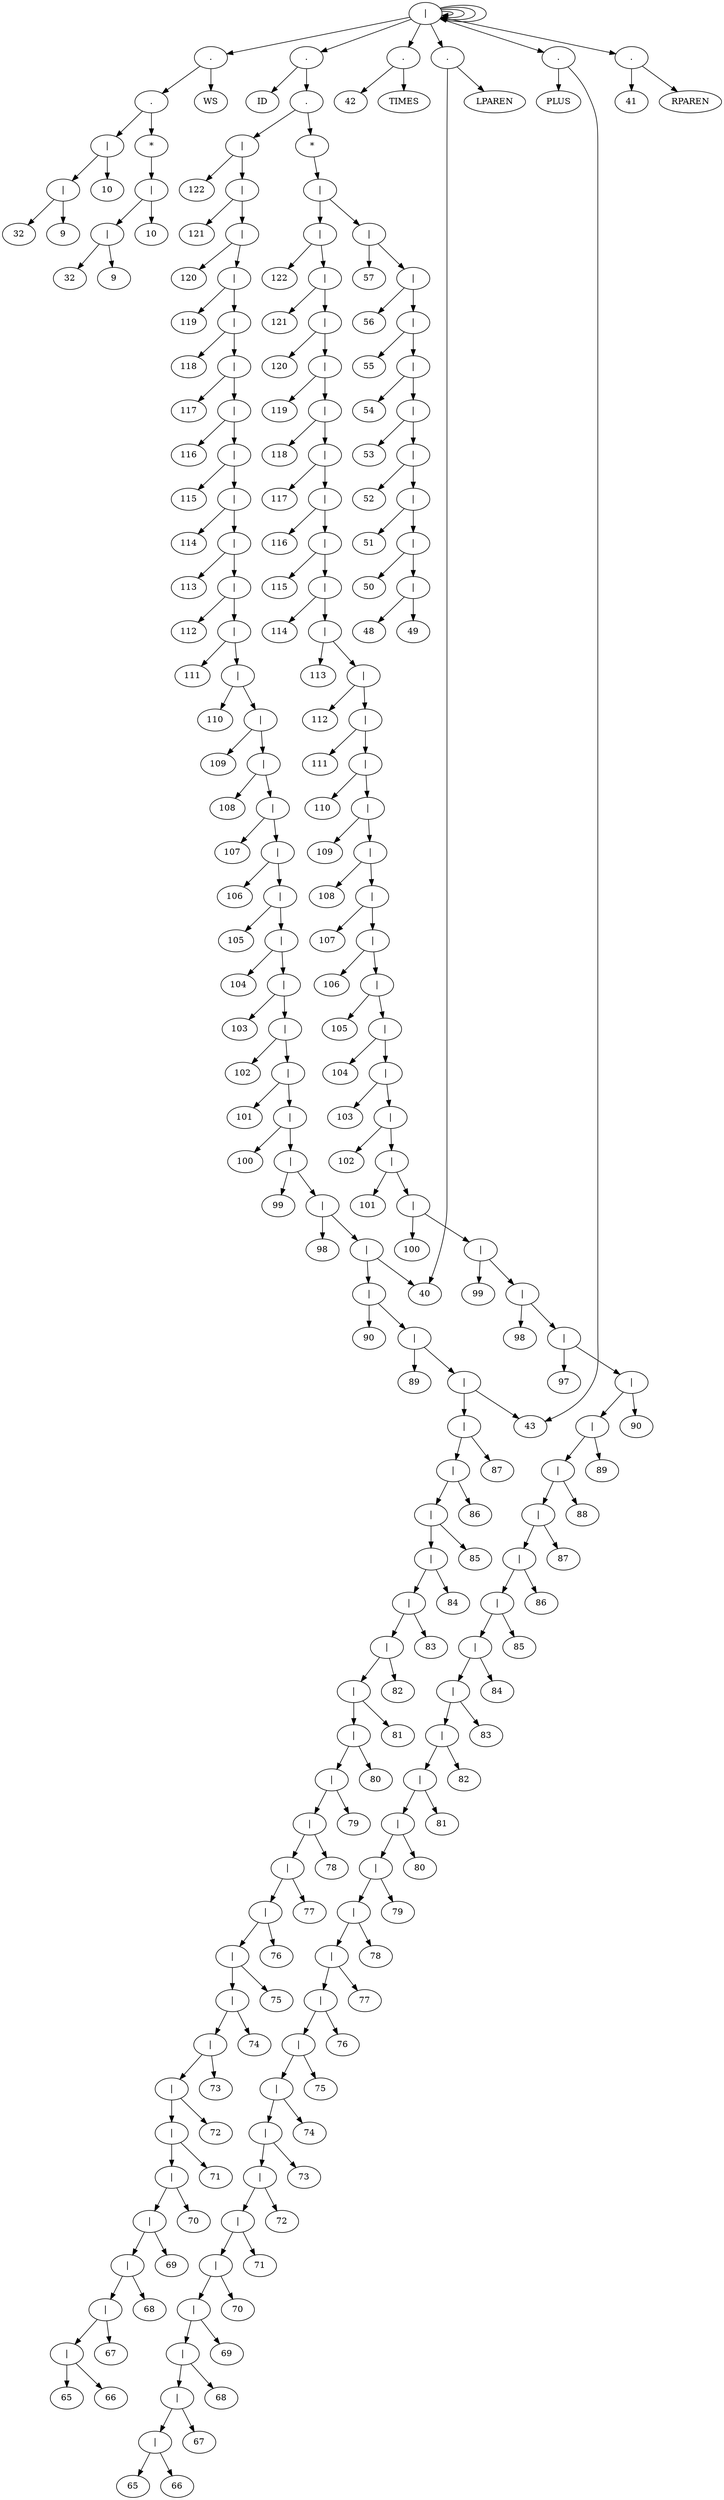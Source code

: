 digraph AST {
	Nc->N1;
	Nc->N2;
	Ne->Nc;
	Ne->N4;
	Nl->Ne;
	Nh->N6;
	Nh->N7;
	Nj->Nh;
	Nj->N9;
	Nk->Nj;
	Nl->Nk;
	NT12->Nl;
	NT12->NTK12;
	NO69->NT12;
	No->N13;
	No->N14;
	Nq->No;
	Nq->N16;
	Ns->Nq;
	Ns->N18;
	Nu->Ns;
	Nu->N20;
	Nw->Nu;
	Nw->N22;
	Ny->Nw;
	Ny->N24;
	Naa->Ny;
	Naa->N26;
	Nac->Naa;
	Nac->N28;
	Nae->Nac;
	Nae->N30;
	Nag->Nae;
	Nag->N32;
	Nai->Nag;
	Nai->N34;
	Nak->Nai;
	Nak->N36;
	Nam->Nak;
	Nam->N38;
	Nao->Nam;
	Nao->N40;
	Naq->Nao;
	Naq->N42;
	Nas->Naq;
	Nas->N44;
	Nau->Nas;
	Nau->N46;
	Naw->Nau;
	Naw->N48;
	Nay->Naw;
	Nay->N50;
	Nba->Nay;
	Nba->N52;
	Nbc->Nba;
	Nbc->N54;
	Nbe->Nbc;
	Nbe->N56;
	Nbg->Nbe;
	Nbg->N58;
	Nbi->Nbg;
	Nbi->N60;
	Nbk->Nbi;
	Nbk->N62;
	Nbm->Nbk;
	Nbm->N64;
	Nbo->Nbm;
	Nbo->N66;
	Nbq->Nbo;
	Nbq->N68;
	Nbs->Nbq;
	Nbs->N70;
	Nbu->Nbs;
	Nbu->N72;
	Nbw->Nbu;
	Nbw->N74;
	Nby->Nbw;
	Nby->N76;
	Nca->Nby;
	Nca->N78;
	Ncc->Nca;
	Ncc->N80;
	Nce->Ncc;
	Nce->N82;
	Ncg->Nce;
	Ncg->N84;
	Nci->Ncg;
	Nci->N86;
	Nck->Nci;
	Nck->N88;
	Ncm->Nck;
	Ncm->N90;
	Nco->Ncm;
	Nco->N92;
	Ncq->Nco;
	Ncq->N94;
	Ncs->Ncq;
	Ncs->N96;
	Ncu->Ncs;
	Ncu->N98;
	Ncw->Ncu;
	Ncw->N100;
	Ncy->Ncw;
	Ncy->N102;
	Nda->Ncy;
	Nda->N104;
	Ndc->Nda;
	Ndc->N106;
	Nde->Ndc;
	Nde->N108;
	Ndg->Nde;
	Ndg->N110;
	Ndi->Ndg;
	Ndi->N112;
	Ndk->Ndi;
	Ndk->N114;
	Nif->Ndk;
	Ndn->N116;
	Ndn->N117;
	Ndp->Ndn;
	Ndp->N119;
	Ndr->Ndp;
	Ndr->N121;
	Ndt->Ndr;
	Ndt->N123;
	Ndv->Ndt;
	Ndv->N125;
	Ndx->Ndv;
	Ndx->N127;
	Ndz->Ndx;
	Ndz->N129;
	Neb->Ndz;
	Neb->N131;
	Ned->Neb;
	Ned->N133;
	Nef->Ned;
	Nef->N135;
	Neh->Nef;
	Neh->N137;
	Nej->Neh;
	Nej->N139;
	Nel->Nej;
	Nel->N141;
	Nen->Nel;
	Nen->N143;
	Nep->Nen;
	Nep->N145;
	Ner->Nep;
	Ner->N147;
	Net->Ner;
	Net->N149;
	Nev->Net;
	Nev->N151;
	Nex->Nev;
	Nex->N153;
	Nez->Nex;
	Nez->N155;
	Nfb->Nez;
	Nfb->N157;
	Nfd->Nfb;
	Nfd->N159;
	Nff->Nfd;
	Nff->N161;
	Nfh->Nff;
	Nfh->N163;
	Nfj->Nfh;
	Nfj->N165;
	Nfl->Nfj;
	Nfl->N167;
	Nfn->Nfl;
	Nfn->N169;
	Nfp->Nfn;
	Nfp->N171;
	Nfr->Nfp;
	Nfr->N173;
	Nft->Nfr;
	Nft->N175;
	Nfv->Nft;
	Nfv->N177;
	Nfx->Nfv;
	Nfx->N179;
	Nfz->Nfx;
	Nfz->N181;
	Ngb->Nfz;
	Ngb->N183;
	Ngd->Ngb;
	Ngd->N185;
	Ngf->Ngd;
	Ngf->N187;
	Ngh->Ngf;
	Ngh->N189;
	Ngj->Ngh;
	Ngj->N191;
	Ngl->Ngj;
	Ngl->N193;
	Ngn->Ngl;
	Ngn->N195;
	Ngp->Ngn;
	Ngp->N197;
	Ngr->Ngp;
	Ngr->N199;
	Ngt->Ngr;
	Ngt->N201;
	Ngv->Ngt;
	Ngv->N203;
	Ngx->Ngv;
	Ngx->N205;
	Ngz->Ngx;
	Ngz->N207;
	Nhb->Ngz;
	Nhb->N209;
	Nhd->Nhb;
	Nhd->N211;
	Nhf->Nhd;
	Nhf->N213;
	Nhh->Nhf;
	Nhh->N215;
	Nhj->Nhh;
	Nhj->N217;
	Nid->Nhj;
	Nhm->N219;
	Nhm->N220;
	Nho->Nhm;
	Nho->N222;
	Nhq->Nho;
	Nhq->N224;
	Nhs->Nhq;
	Nhs->N226;
	Nhu->Nhs;
	Nhu->N228;
	Nhw->Nhu;
	Nhw->N230;
	Nhy->Nhw;
	Nhy->N232;
	Nia->Nhy;
	Nia->N234;
	Nic->Nia;
	Nic->N236;
	Nid->Nic;
	Nie->Nid;
	Nif->Nie;
	NT240->Nif;
	NT240->NTK240;
	NO69->NT240;
	NO69->NO69;
	NT58->N58;
	NT58->NTK58;
	NO69->NT58;
	NO69->NO69;
	NT61->N61;
	NT61->NTK61;
	NO69->NT61;
	NO69->NO69;
	NT64->N64;
	NT64->NTK64;
	NO69->NT64;
	NO69->NO69;
	NT67->N67;
	NT67->NTK67;
	NO69->NT67;
	N1 [ label="32" ];
	N100 [ label="115" ];
	N102 [ label="116" ];
	N104 [ label="117" ];
	N106 [ label="118" ];
	N108 [ label="119" ];
	N110 [ label="120" ];
	N112 [ label="121" ];
	N114 [ label="122" ];
	N116 [ label="65" ];
	N117 [ label="66" ];
	N119 [ label="67" ];
	N121 [ label="68" ];
	N123 [ label="69" ];
	N125 [ label="70" ];
	N127 [ label="71" ];
	N129 [ label="72" ];
	N13 [ label="65" ];
	N131 [ label="73" ];
	N133 [ label="74" ];
	N135 [ label="75" ];
	N137 [ label="76" ];
	N139 [ label="77" ];
	N14 [ label="66" ];
	N141 [ label="78" ];
	N143 [ label="79" ];
	N145 [ label="80" ];
	N147 [ label="81" ];
	N149 [ label="82" ];
	N151 [ label="83" ];
	N153 [ label="84" ];
	N155 [ label="85" ];
	N157 [ label="86" ];
	N159 [ label="87" ];
	N16 [ label="67" ];
	N161 [ label="88" ];
	N163 [ label="89" ];
	N165 [ label="90" ];
	N167 [ label="97" ];
	N169 [ label="98" ];
	N171 [ label="99" ];
	N173 [ label="100" ];
	N175 [ label="101" ];
	N177 [ label="102" ];
	N179 [ label="103" ];
	N18 [ label="68" ];
	N181 [ label="104" ];
	N183 [ label="105" ];
	N185 [ label="106" ];
	N187 [ label="107" ];
	N189 [ label="108" ];
	N191 [ label="109" ];
	N193 [ label="110" ];
	N195 [ label="111" ];
	N197 [ label="112" ];
	N199 [ label="113" ];
	N2 [ label="9" ];
	N20 [ label="69" ];
	N201 [ label="114" ];
	N203 [ label="115" ];
	N205 [ label="116" ];
	N207 [ label="117" ];
	N209 [ label="118" ];
	N211 [ label="119" ];
	N213 [ label="120" ];
	N215 [ label="121" ];
	N217 [ label="122" ];
	N219 [ label="48" ];
	N22 [ label="70" ];
	N220 [ label="49" ];
	N222 [ label="50" ];
	N224 [ label="51" ];
	N226 [ label="52" ];
	N228 [ label="53" ];
	N230 [ label="54" ];
	N232 [ label="55" ];
	N234 [ label="56" ];
	N236 [ label="57" ];
	N24 [ label="71" ];
	N26 [ label="72" ];
	N28 [ label="73" ];
	N30 [ label="74" ];
	N32 [ label="75" ];
	N34 [ label="76" ];
	N36 [ label="77" ];
	N38 [ label="78" ];
	N4 [ label="10" ];
	N40 [ label="79" ];
	N42 [ label="80" ];
	N44 [ label="81" ];
	N46 [ label="82" ];
	N48 [ label="83" ];
	N50 [ label="84" ];
	N52 [ label="85" ];
	N54 [ label="86" ];
	N56 [ label="87" ];
	N58 [ label="43" ];
	N6 [ label="32" ];
	N60 [ label="89" ];
	N61 [ label="42" ];
	N62 [ label="90" ];
	N64 [ label="40" ];
	N66 [ label="98" ];
	N67 [ label="41" ];
	N68 [ label="99" ];
	N7 [ label="9" ];
	N70 [ label="100" ];
	N72 [ label="101" ];
	N74 [ label="102" ];
	N76 [ label="103" ];
	N78 [ label="104" ];
	N80 [ label="105" ];
	N82 [ label="106" ];
	N84 [ label="107" ];
	N86 [ label="108" ];
	N88 [ label="109" ];
	N9 [ label="10" ];
	N90 [ label="110" ];
	N92 [ label="111" ];
	N94 [ label="112" ];
	N96 [ label="113" ];
	N98 [ label="114" ];
	NO69 [ label="|" ];
	NT12 [ label="." ];
	NT240 [ label="." ];
	NT58 [ label="." ];
	NT61 [ label="." ];
	NT64 [ label="." ];
	NT67 [ label="." ];
	NTK12 [ label="WS" ];
	NTK240 [ label="ID" ];
	NTK58 [ label="PLUS" ];
	NTK61 [ label="TIMES" ];
	NTK64 [ label="LPAREN" ];
	NTK67 [ label="RPAREN" ];
	Naa [ label="|" ];
	Nac [ label="|" ];
	Nae [ label="|" ];
	Nag [ label="|" ];
	Nai [ label="|" ];
	Nak [ label="|" ];
	Nam [ label="|" ];
	Nao [ label="|" ];
	Naq [ label="|" ];
	Nas [ label="|" ];
	Nau [ label="|" ];
	Naw [ label="|" ];
	Nay [ label="|" ];
	Nba [ label="|" ];
	Nbc [ label="|" ];
	Nbe [ label="|" ];
	Nbg [ label="|" ];
	Nbi [ label="|" ];
	Nbk [ label="|" ];
	Nbm [ label="|" ];
	Nbo [ label="|" ];
	Nbq [ label="|" ];
	Nbs [ label="|" ];
	Nbu [ label="|" ];
	Nbw [ label="|" ];
	Nby [ label="|" ];
	Nc [ label="|" ];
	Nca [ label="|" ];
	Ncc [ label="|" ];
	Nce [ label="|" ];
	Ncg [ label="|" ];
	Nci [ label="|" ];
	Nck [ label="|" ];
	Ncm [ label="|" ];
	Nco [ label="|" ];
	Ncq [ label="|" ];
	Ncs [ label="|" ];
	Ncu [ label="|" ];
	Ncw [ label="|" ];
	Ncy [ label="|" ];
	Nda [ label="|" ];
	Ndc [ label="|" ];
	Nde [ label="|" ];
	Ndg [ label="|" ];
	Ndi [ label="|" ];
	Ndk [ label="|" ];
	Ndn [ label="|" ];
	Ndp [ label="|" ];
	Ndr [ label="|" ];
	Ndt [ label="|" ];
	Ndv [ label="|" ];
	Ndx [ label="|" ];
	Ndz [ label="|" ];
	Ne [ label="|" ];
	Neb [ label="|" ];
	Ned [ label="|" ];
	Nef [ label="|" ];
	Neh [ label="|" ];
	Nej [ label="|" ];
	Nel [ label="|" ];
	Nen [ label="|" ];
	Nep [ label="|" ];
	Ner [ label="|" ];
	Net [ label="|" ];
	Nev [ label="|" ];
	Nex [ label="|" ];
	Nez [ label="|" ];
	Nfb [ label="|" ];
	Nfd [ label="|" ];
	Nff [ label="|" ];
	Nfh [ label="|" ];
	Nfj [ label="|" ];
	Nfl [ label="|" ];
	Nfn [ label="|" ];
	Nfp [ label="|" ];
	Nfr [ label="|" ];
	Nft [ label="|" ];
	Nfv [ label="|" ];
	Nfx [ label="|" ];
	Nfz [ label="|" ];
	Ngb [ label="|" ];
	Ngd [ label="|" ];
	Ngf [ label="|" ];
	Ngh [ label="|" ];
	Ngj [ label="|" ];
	Ngl [ label="|" ];
	Ngn [ label="|" ];
	Ngp [ label="|" ];
	Ngr [ label="|" ];
	Ngt [ label="|" ];
	Ngv [ label="|" ];
	Ngx [ label="|" ];
	Ngz [ label="|" ];
	Nh [ label="|" ];
	Nhb [ label="|" ];
	Nhd [ label="|" ];
	Nhf [ label="|" ];
	Nhh [ label="|" ];
	Nhj [ label="|" ];
	Nhm [ label="|" ];
	Nho [ label="|" ];
	Nhq [ label="|" ];
	Nhs [ label="|" ];
	Nhu [ label="|" ];
	Nhw [ label="|" ];
	Nhy [ label="|" ];
	Nia [ label="|" ];
	Nic [ label="|" ];
	Nid [ label="|" ];
	Nie [ label="*" ];
	Nif [ label="." ];
	Nj [ label="|" ];
	Nk [ label="*" ];
	Nl [ label="." ];
	No [ label="|" ];
	Nq [ label="|" ];
	Ns [ label="|" ];
	Nu [ label="|" ];
	Nw [ label="|" ];
	Ny [ label="|" ];

}
